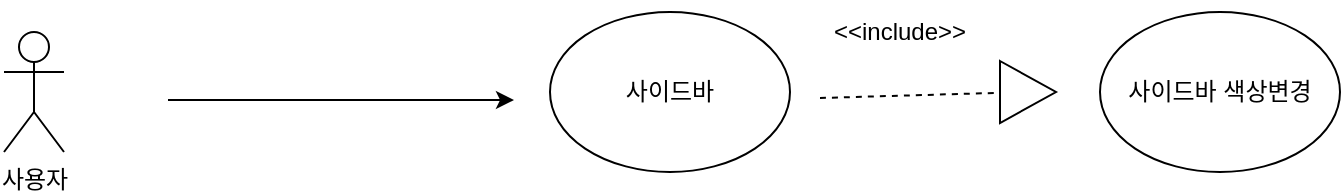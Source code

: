 <mxfile version="26.0.16">
  <diagram name="페이지-1" id="zhreDtWAXC5EbdMlIjKc">
    <mxGraphModel dx="1512" dy="821" grid="0" gridSize="10" guides="1" tooltips="1" connect="1" arrows="1" fold="1" page="0" pageScale="1" pageWidth="827" pageHeight="1169" math="0" shadow="0">
      <root>
        <mxCell id="0" />
        <mxCell id="1" parent="0" />
        <mxCell id="TWRnFVAgVnm468VlXLX_-1" value="사용자" style="shape=umlActor;verticalLabelPosition=bottom;verticalAlign=top;html=1;" vertex="1" parent="1">
          <mxGeometry x="-524" y="345" width="30" height="60" as="geometry" />
        </mxCell>
        <mxCell id="TWRnFVAgVnm468VlXLX_-2" value="사이드바" style="ellipse;whiteSpace=wrap;html=1;" vertex="1" parent="1">
          <mxGeometry x="-251" y="335" width="120" height="80" as="geometry" />
        </mxCell>
        <mxCell id="TWRnFVAgVnm468VlXLX_-3" value="사이드바 색상변경" style="ellipse;whiteSpace=wrap;html=1;" vertex="1" parent="1">
          <mxGeometry x="24" y="335" width="120" height="80" as="geometry" />
        </mxCell>
        <mxCell id="TWRnFVAgVnm468VlXLX_-5" value="" style="endArrow=classic;html=1;rounded=0;" edge="1" parent="1">
          <mxGeometry width="50" height="50" relative="1" as="geometry">
            <mxPoint x="-442" y="379" as="sourcePoint" />
            <mxPoint x="-269" y="379" as="targetPoint" />
          </mxGeometry>
        </mxCell>
        <mxCell id="TWRnFVAgVnm468VlXLX_-10" value="" style="endArrow=none;dashed=1;html=1;rounded=0;fontSize=12;startSize=8;endSize=8;curved=1;" edge="1" parent="1" target="TWRnFVAgVnm468VlXLX_-11">
          <mxGeometry width="50" height="50" relative="1" as="geometry">
            <mxPoint x="-116" y="378" as="sourcePoint" />
            <mxPoint x="8" y="378" as="targetPoint" />
          </mxGeometry>
        </mxCell>
        <mxCell id="TWRnFVAgVnm468VlXLX_-11" value="" style="triangle;whiteSpace=wrap;html=1;" vertex="1" parent="1">
          <mxGeometry x="-26" y="359.5" width="28" height="31" as="geometry" />
        </mxCell>
        <mxCell id="TWRnFVAgVnm468VlXLX_-12" value="&amp;lt;&amp;lt;include&amp;gt;&amp;gt;" style="text;html=1;align=center;verticalAlign=middle;whiteSpace=wrap;rounded=0;" vertex="1" parent="1">
          <mxGeometry x="-106" y="329.5" width="60" height="30" as="geometry" />
        </mxCell>
      </root>
    </mxGraphModel>
  </diagram>
</mxfile>
